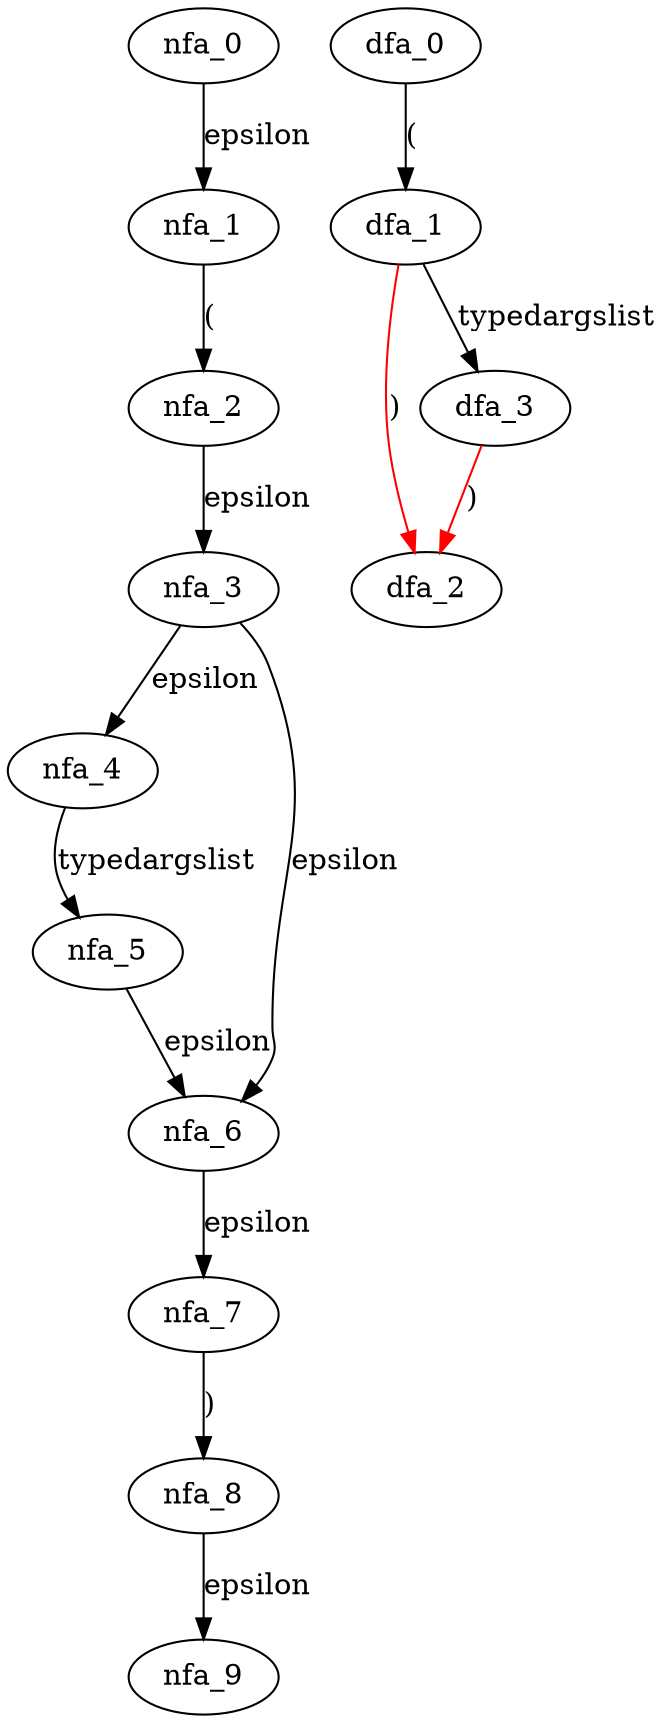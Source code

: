 digraph parameters {
 subgraph parameters_nfa {
  nfa_0->nfa_1[label=epsilon]
  nfa_1->nfa_2[label="("]
  nfa_2->nfa_3[label=epsilon]
  nfa_3->nfa_4[label=epsilon]
  nfa_4->nfa_5[label=typedargslist]
  nfa_5->nfa_6[label=epsilon]
  nfa_6->nfa_7[label=epsilon]
  nfa_7->nfa_8[label=")"]
  nfa_8->nfa_9[label=epsilon]
  nfa_3->nfa_6[label=epsilon]
  }
 subgraph parameters_dfa {
  dfa_0->dfa_1[label="("]
  dfa_1->dfa_2[label=")",color=red]
  dfa_1->dfa_3[label=typedargslist]
  dfa_3->dfa_2[label=")",color=red]
  }
}
